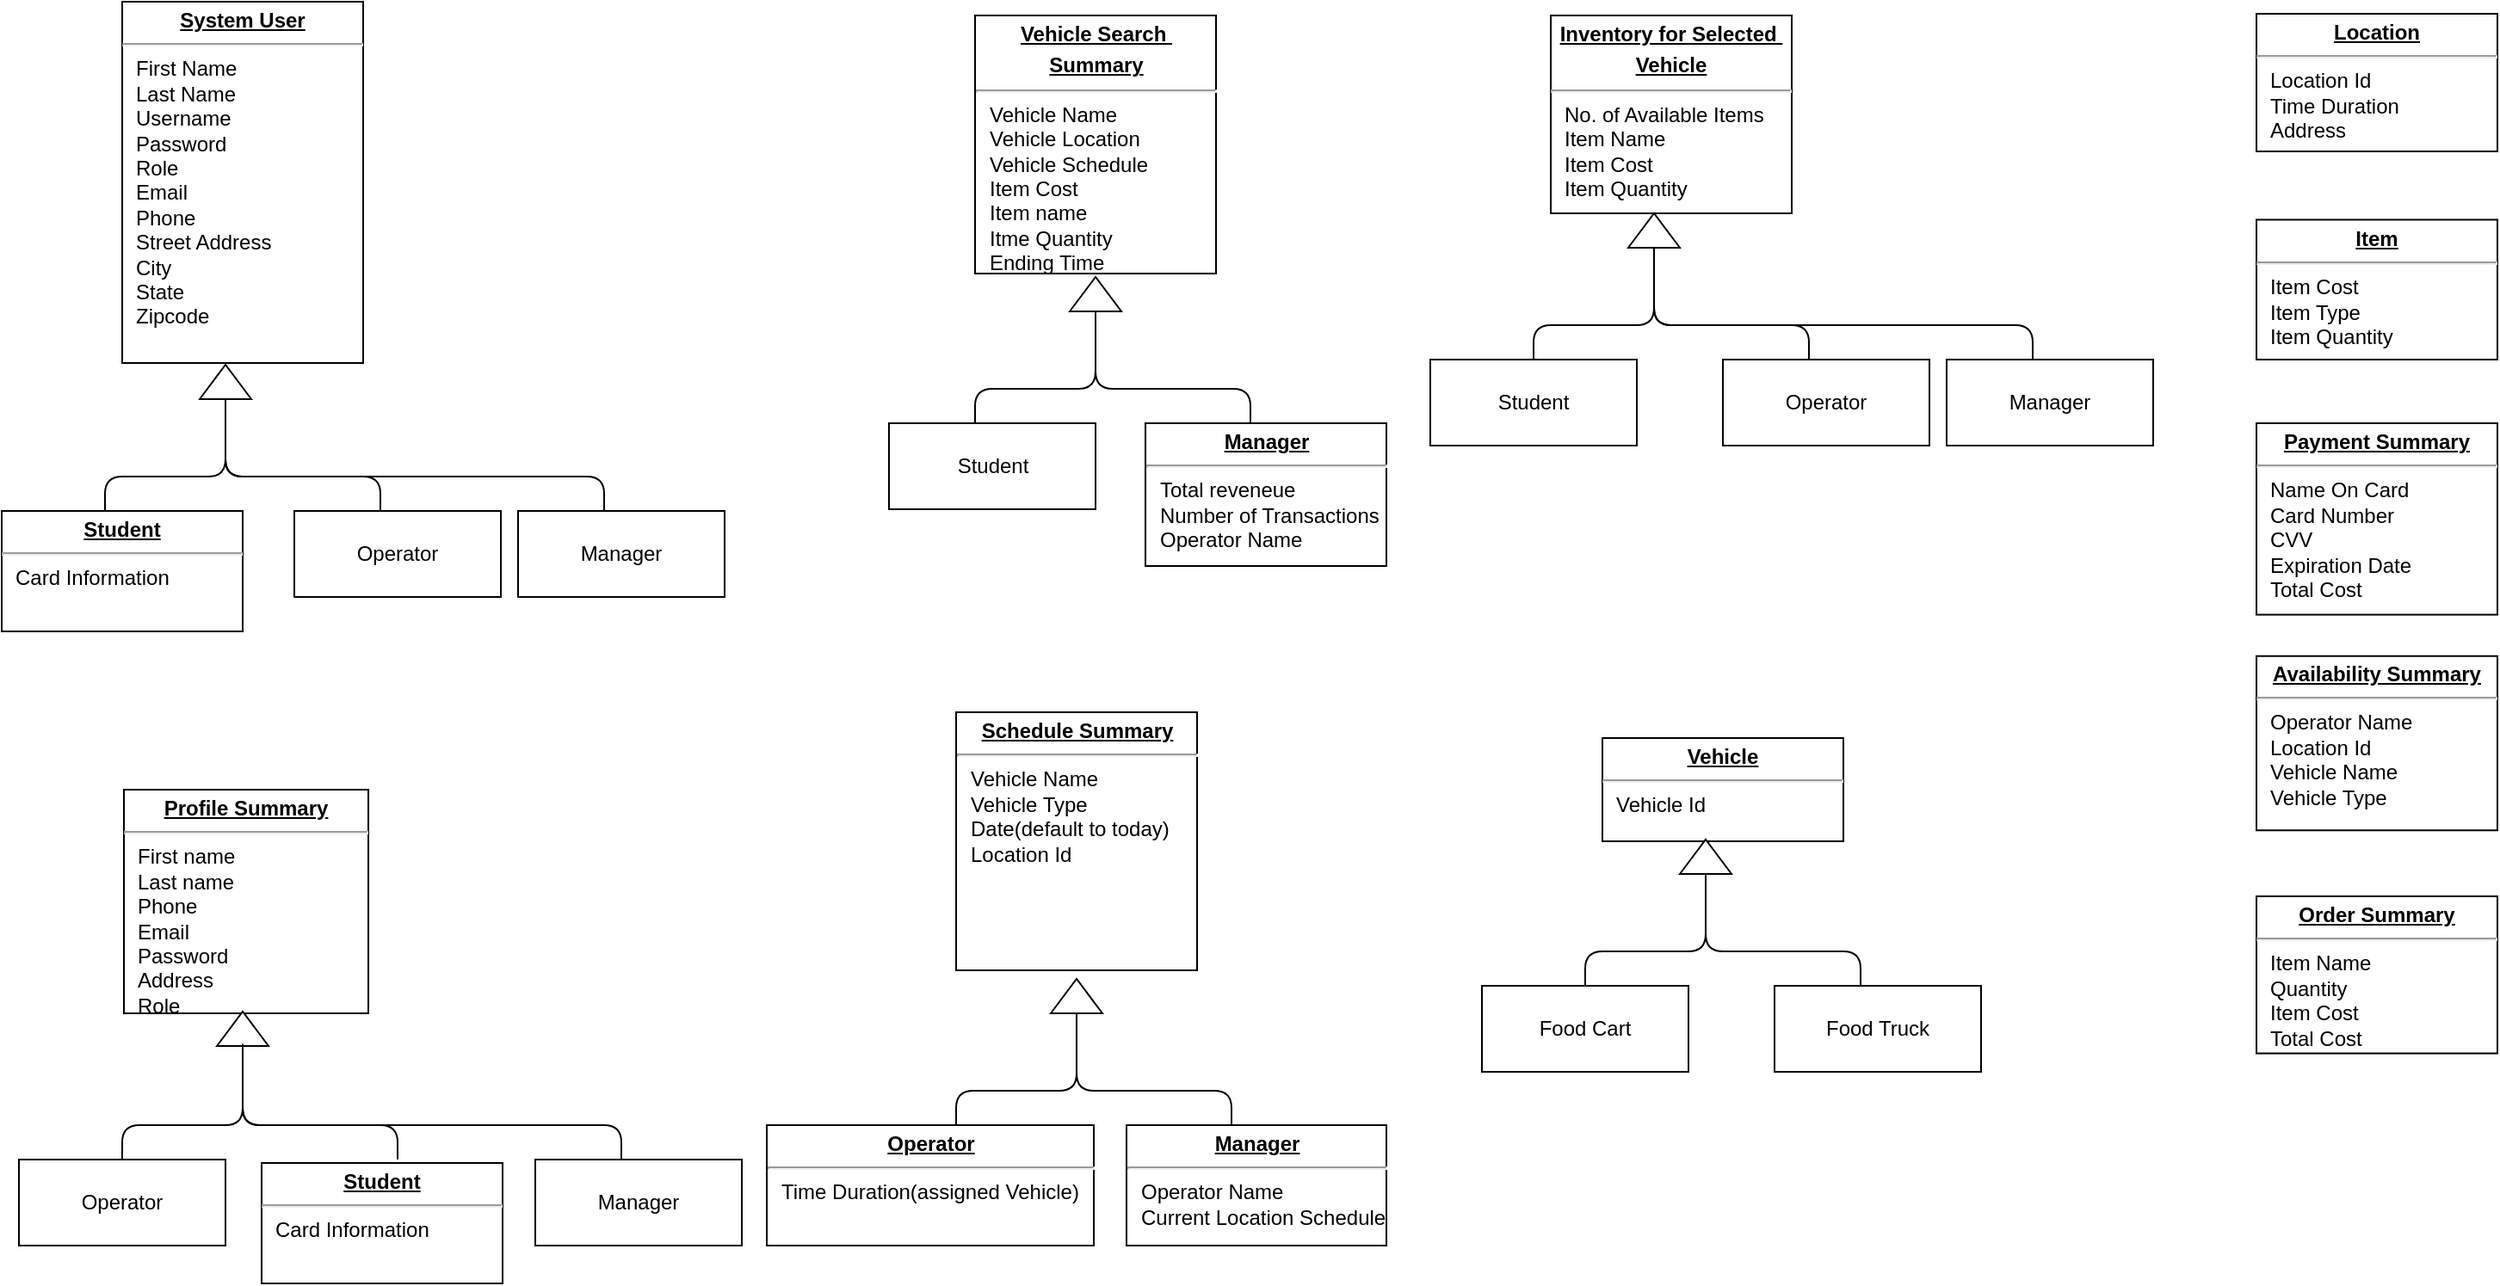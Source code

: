 <mxfile version="12.7.1" type="device"><diagram name="Page-1" id="a7904f86-f2b4-8e86-fa97-74104820619b"><mxGraphModel dx="1654" dy="807" grid="1" gridSize="10" guides="1" tooltips="1" connect="1" arrows="1" fold="1" page="1" pageScale="1" pageWidth="1700" pageHeight="1100" background="#ffffff" math="0" shadow="0"><root><mxCell id="0"/><mxCell id="1" parent="0"/><mxCell id="24794b860abc3c2d-1" value="&lt;p style=&quot;margin: 0px ; margin-top: 4px ; text-align: center ; text-decoration: underline&quot;&gt;&lt;b&gt;Vehicle&lt;/b&gt;&lt;/p&gt;&lt;hr&gt;&lt;p style=&quot;margin: 0px ; margin-left: 8px&quot;&gt;Vehicle Id&lt;br&gt;&lt;br&gt;&lt;/p&gt;" style="verticalAlign=top;align=left;overflow=fill;fontSize=12;fontFamily=Helvetica;html=1;rounded=0;shadow=0;comic=0;labelBackgroundColor=none;strokeWidth=1" parent="1" vertex="1"><mxGeometry x="940" y="430" width="140" height="60" as="geometry"/></mxCell><mxCell id="24794b860abc3c2d-16" value="&lt;p style=&quot;margin: 0px ; margin-top: 4px ; text-align: center ; text-decoration: underline&quot;&gt;&lt;b&gt;Location&lt;/b&gt;&lt;/p&gt;&lt;hr&gt;&lt;p style=&quot;margin: 0px ; margin-left: 8px&quot;&gt;Location Id&lt;/p&gt;&lt;p style=&quot;margin: 0px ; margin-left: 8px&quot;&gt;Time Duration&lt;/p&gt;&lt;p style=&quot;margin: 0px ; margin-left: 8px&quot;&gt;Address&lt;/p&gt;" style="verticalAlign=top;align=left;overflow=fill;fontSize=12;fontFamily=Helvetica;html=1;rounded=0;shadow=0;comic=0;labelBackgroundColor=none;strokeWidth=1" parent="1" vertex="1"><mxGeometry x="1320" y="9" width="140" height="80" as="geometry"/></mxCell><mxCell id="24794b860abc3c2d-17" value="&lt;p style=&quot;margin: 0px ; margin-top: 4px ; text-align: center ; text-decoration: underline&quot;&gt;&lt;b&gt;Item&lt;/b&gt;&lt;/p&gt;&lt;hr&gt;&lt;p style=&quot;margin: 0px ; margin-left: 8px&quot;&gt;Item Cost&lt;/p&gt;&lt;p style=&quot;margin: 0px ; margin-left: 8px&quot;&gt;Item Type&lt;/p&gt;&lt;p style=&quot;margin: 0px ; margin-left: 8px&quot;&gt;Item Quantity&lt;/p&gt;&lt;p style=&quot;margin: 0px ; margin-left: 8px&quot;&gt;&lt;br&gt;&lt;/p&gt;" style="verticalAlign=top;align=left;overflow=fill;fontSize=12;fontFamily=Helvetica;html=1;rounded=0;shadow=0;comic=0;labelBackgroundColor=none;strokeWidth=1" parent="1" vertex="1"><mxGeometry x="1320" y="128.71" width="140" height="81.29" as="geometry"/></mxCell><mxCell id="24794b860abc3c2d-18" value="&lt;p style=&quot;margin: 0px ; margin-top: 4px ; text-align: center ; text-decoration: underline&quot;&gt;&lt;b&gt;Vehicle Search&amp;nbsp;&lt;/b&gt;&lt;/p&gt;&lt;p style=&quot;margin: 0px ; margin-top: 4px ; text-align: center ; text-decoration: underline&quot;&gt;&lt;b&gt;Summary&lt;/b&gt;&lt;/p&gt;&lt;hr&gt;&lt;p style=&quot;margin: 0px ; margin-left: 8px&quot;&gt;Vehicle Name&lt;/p&gt;&lt;p style=&quot;margin: 0px ; margin-left: 8px&quot;&gt;Vehicle Location&lt;/p&gt;&lt;p style=&quot;margin: 0px ; margin-left: 8px&quot;&gt;Vehicle Schedule&lt;/p&gt;&lt;p style=&quot;margin: 0px ; margin-left: 8px&quot;&gt;Item Cost&lt;/p&gt;&lt;p style=&quot;margin: 0px ; margin-left: 8px&quot;&gt;Item name&lt;/p&gt;&lt;p style=&quot;margin: 0px ; margin-left: 8px&quot;&gt;Itme Quantity&lt;/p&gt;&lt;p style=&quot;margin: 0px ; margin-left: 8px&quot;&gt;Ending Time&lt;/p&gt;&lt;p style=&quot;margin: 0px ; margin-left: 8px&quot;&gt;&lt;br&gt;&lt;/p&gt;" style="verticalAlign=top;align=left;overflow=fill;fontSize=12;fontFamily=Helvetica;html=1;rounded=0;shadow=0;comic=0;labelBackgroundColor=none;strokeWidth=1" parent="1" vertex="1"><mxGeometry x="575.5" y="10" width="140" height="150" as="geometry"/></mxCell><mxCell id="24794b860abc3c2d-19" value="&lt;p style=&quot;margin: 0px ; margin-top: 4px ; text-align: center ; text-decoration: underline&quot;&gt;&lt;b&gt;Availability Summary&lt;/b&gt;&lt;/p&gt;&lt;hr&gt;&lt;p style=&quot;margin: 0px ; margin-left: 8px&quot;&gt;Operator Name&lt;/p&gt;&lt;p style=&quot;margin: 0px ; margin-left: 8px&quot;&gt;Location Id&lt;br&gt;&lt;/p&gt;&lt;p style=&quot;margin: 0px ; margin-left: 8px&quot;&gt;Vehicle Name&lt;/p&gt;&lt;p style=&quot;margin: 0px ; margin-left: 8px&quot;&gt;Vehicle Type&lt;/p&gt;" style="verticalAlign=top;align=left;overflow=fill;fontSize=12;fontFamily=Helvetica;html=1;rounded=0;shadow=0;comic=0;labelBackgroundColor=none;strokeWidth=1" parent="1" vertex="1"><mxGeometry x="1320" y="382.35" width="140" height="101.29" as="geometry"/></mxCell><mxCell id="24794b860abc3c2d-20" value="&lt;p style=&quot;margin: 0px ; margin-top: 4px ; text-align: center ; text-decoration: underline&quot;&gt;&lt;b&gt;Profile Summary&lt;/b&gt;&lt;/p&gt;&lt;hr&gt;&lt;p style=&quot;margin: 0px ; margin-left: 8px&quot;&gt;First name&lt;/p&gt;&lt;p style=&quot;margin: 0px ; margin-left: 8px&quot;&gt;Last name&lt;/p&gt;&lt;p style=&quot;margin: 0px ; margin-left: 8px&quot;&gt;Phone&lt;/p&gt;&lt;p style=&quot;margin: 0px ; margin-left: 8px&quot;&gt;Email&amp;nbsp;&lt;/p&gt;&lt;p style=&quot;margin: 0px ; margin-left: 8px&quot;&gt;Password&lt;/p&gt;&lt;p style=&quot;margin: 0px ; margin-left: 8px&quot;&gt;Address&lt;/p&gt;&lt;p style=&quot;margin: 0px ; margin-left: 8px&quot;&gt;Role&lt;/p&gt;&lt;p style=&quot;margin: 0px ; margin-left: 8px&quot;&gt;&lt;br&gt;&lt;/p&gt;" style="verticalAlign=top;align=left;overflow=fill;fontSize=12;fontFamily=Helvetica;html=1;rounded=0;shadow=0;comic=0;labelBackgroundColor=none;strokeWidth=1" parent="1" vertex="1"><mxGeometry x="81" y="460" width="142.01" height="130" as="geometry"/></mxCell><mxCell id="24794b860abc3c2d-21" value="&lt;p style=&quot;margin: 0px ; margin-top: 4px ; text-align: center ; text-decoration: underline&quot;&gt;&lt;b&gt;Payment Summary&lt;/b&gt;&lt;/p&gt;&lt;hr&gt;&lt;p style=&quot;margin: 0px ; margin-left: 8px&quot;&gt;Name On Card&lt;/p&gt;&lt;p style=&quot;margin: 0px ; margin-left: 8px&quot;&gt;Card Number&lt;/p&gt;&lt;p style=&quot;margin: 0px ; margin-left: 8px&quot;&gt;CVV&lt;br&gt;Expiration Date&lt;/p&gt;&lt;p style=&quot;margin: 0px ; margin-left: 8px&quot;&gt;Total Cost&lt;/p&gt;" style="verticalAlign=top;align=left;overflow=fill;fontSize=12;fontFamily=Helvetica;html=1;rounded=0;shadow=0;comic=0;labelBackgroundColor=none;strokeWidth=1" parent="1" vertex="1"><mxGeometry x="1320" y="247.0" width="140" height="111.29" as="geometry"/></mxCell><mxCell id="24794b860abc3c2d-22" value="&lt;p style=&quot;margin: 0px ; margin-top: 4px ; text-align: center ; text-decoration: underline&quot;&gt;&lt;b&gt;Schedule Summary&lt;/b&gt;&lt;/p&gt;&lt;hr&gt;&lt;p style=&quot;margin: 0px ; margin-left: 8px&quot;&gt;Vehicle Name&lt;/p&gt;&lt;p style=&quot;margin: 0px ; margin-left: 8px&quot;&gt;Vehicle Type&lt;/p&gt;&lt;p style=&quot;margin: 0px ; margin-left: 8px&quot;&gt;Date(default to today)&lt;/p&gt;&lt;p style=&quot;margin: 0px ; margin-left: 8px&quot;&gt;Location Id&lt;/p&gt;&lt;p style=&quot;margin: 0px ; margin-left: 8px&quot;&gt;&lt;br&gt;&lt;/p&gt;" style="verticalAlign=top;align=left;overflow=fill;fontSize=12;fontFamily=Helvetica;html=1;rounded=0;shadow=0;comic=0;labelBackgroundColor=none;strokeWidth=1" parent="1" vertex="1"><mxGeometry x="564.5" y="415.0" width="140" height="150" as="geometry"/></mxCell><mxCell id="24794b860abc3c2d-23" value="&lt;p style=&quot;margin: 0px ; margin-top: 4px ; text-align: center ; text-decoration: underline&quot;&gt;&lt;b&gt;Inventory for Selected&amp;nbsp;&lt;/b&gt;&lt;/p&gt;&lt;p style=&quot;margin: 0px ; margin-top: 4px ; text-align: center ; text-decoration: underline&quot;&gt;&lt;b&gt;Vehicle&lt;/b&gt;&lt;/p&gt;&lt;hr&gt;&lt;p style=&quot;margin: 0px ; margin-left: 8px&quot;&gt;No. of Available Items&lt;/p&gt;&lt;p style=&quot;margin: 0px ; margin-left: 8px&quot;&gt;Item Name&lt;/p&gt;&lt;p style=&quot;margin: 0px ; margin-left: 8px&quot;&gt;Item Cost&lt;/p&gt;&lt;p style=&quot;margin: 0px ; margin-left: 8px&quot;&gt;Item Quantity&lt;/p&gt;&lt;p style=&quot;margin: 0px ; margin-left: 8px&quot;&gt;&lt;br&gt;&lt;/p&gt;" style="verticalAlign=top;align=left;overflow=fill;fontSize=12;fontFamily=Helvetica;html=1;rounded=0;shadow=0;comic=0;labelBackgroundColor=none;strokeWidth=1" parent="1" vertex="1"><mxGeometry x="910" y="10" width="140" height="115" as="geometry"/></mxCell><mxCell id="24794b860abc3c2d-25" value="&lt;p style=&quot;margin: 0px ; margin-top: 4px ; text-align: center ; text-decoration: underline&quot;&gt;&lt;b&gt;Order Summary&lt;/b&gt;&lt;/p&gt;&lt;hr&gt;&lt;p style=&quot;margin: 0px ; margin-left: 8px&quot;&gt;Item Name&lt;/p&gt;&lt;p style=&quot;margin: 0px ; margin-left: 8px&quot;&gt;Quantity&lt;/p&gt;&lt;p style=&quot;margin: 0px ; margin-left: 8px&quot;&gt;Item Cost&lt;/p&gt;&lt;p style=&quot;margin: 0px ; margin-left: 8px&quot;&gt;Total Cost&lt;/p&gt;&lt;p style=&quot;margin: 0px ; margin-left: 8px&quot;&gt;&lt;br&gt;&lt;/p&gt;" style="verticalAlign=top;align=left;overflow=fill;fontSize=12;fontFamily=Helvetica;html=1;rounded=0;shadow=0;comic=0;labelBackgroundColor=none;strokeWidth=1" parent="1" vertex="1"><mxGeometry x="1320" y="522" width="140" height="91.29" as="geometry"/></mxCell><mxCell id="iztrB4X2HLfM13PMq95f-3" value="" style="triangle;whiteSpace=wrap;html=1;rotation=-90;" vertex="1" parent="1"><mxGeometry x="635.5" y="157" width="20" height="30" as="geometry"/></mxCell><mxCell id="iztrB4X2HLfM13PMq95f-4" value="Student" style="rounded=0;whiteSpace=wrap;html=1;" vertex="1" parent="1"><mxGeometry x="525.5" y="247" width="120" height="50" as="geometry"/></mxCell><mxCell id="iztrB4X2HLfM13PMq95f-7" value="" style="endArrow=none;html=1;entryX=0;entryY=0.5;entryDx=0;entryDy=0;" edge="1" parent="1" target="iztrB4X2HLfM13PMq95f-3"><mxGeometry width="50" height="50" relative="1" as="geometry"><mxPoint x="575.5" y="247" as="sourcePoint"/><mxPoint x="645.5" y="187" as="targetPoint"/><Array as="points"><mxPoint x="575.5" y="227"/><mxPoint x="645.5" y="227"/></Array></mxGeometry></mxCell><mxCell id="iztrB4X2HLfM13PMq95f-8" value="" style="endArrow=none;html=1;exitX=0.5;exitY=0;exitDx=0;exitDy=0;" edge="1" parent="1"><mxGeometry width="50" height="50" relative="1" as="geometry"><mxPoint x="735.5" y="247" as="sourcePoint"/><mxPoint x="645.5" y="182" as="targetPoint"/><Array as="points"><mxPoint x="735.5" y="227"/><mxPoint x="645.5" y="227"/></Array></mxGeometry></mxCell><mxCell id="iztrB4X2HLfM13PMq95f-10" value="&lt;p style=&quot;margin: 0px ; margin-top: 4px ; text-align: center ; text-decoration: underline&quot;&gt;&lt;b&gt;Manager&lt;/b&gt;&lt;/p&gt;&lt;hr&gt;&lt;p style=&quot;margin: 0px ; margin-left: 8px&quot;&gt;Total reveneue&lt;/p&gt;&lt;p style=&quot;margin: 0px ; margin-left: 8px&quot;&gt;Number of Transactions&lt;/p&gt;&lt;p style=&quot;margin: 0px ; margin-left: 8px&quot;&gt;Operator Name&lt;/p&gt;" style="verticalAlign=top;align=left;overflow=fill;fontSize=12;fontFamily=Helvetica;html=1;rounded=0;shadow=0;comic=0;labelBackgroundColor=none;strokeWidth=1" vertex="1" parent="1"><mxGeometry x="674.5" y="247" width="140" height="83" as="geometry"/></mxCell><mxCell id="iztrB4X2HLfM13PMq95f-11" value="" style="triangle;whiteSpace=wrap;html=1;rotation=-90;" vertex="1" parent="1"><mxGeometry x="960" y="120" width="20" height="30" as="geometry"/></mxCell><mxCell id="iztrB4X2HLfM13PMq95f-12" value="Student" style="rounded=0;whiteSpace=wrap;html=1;" vertex="1" parent="1"><mxGeometry x="840" y="210" width="120" height="50" as="geometry"/></mxCell><mxCell id="iztrB4X2HLfM13PMq95f-13" value="" style="endArrow=none;html=1;entryX=0;entryY=0.5;entryDx=0;entryDy=0;" edge="1" parent="1" target="iztrB4X2HLfM13PMq95f-11"><mxGeometry width="50" height="50" relative="1" as="geometry"><mxPoint x="900" y="210" as="sourcePoint"/><mxPoint x="970" y="150" as="targetPoint"/><Array as="points"><mxPoint x="900" y="190"/><mxPoint x="970" y="190"/></Array></mxGeometry></mxCell><mxCell id="iztrB4X2HLfM13PMq95f-14" value="" style="endArrow=none;html=1;exitX=0.5;exitY=0;exitDx=0;exitDy=0;" edge="1" parent="1"><mxGeometry width="50" height="50" relative="1" as="geometry"><mxPoint x="1060" y="210" as="sourcePoint"/><mxPoint x="970" y="145" as="targetPoint"/><Array as="points"><mxPoint x="1060" y="190"/><mxPoint x="970" y="190"/></Array></mxGeometry></mxCell><mxCell id="iztrB4X2HLfM13PMq95f-19" value="Operator" style="rounded=0;whiteSpace=wrap;html=1;" vertex="1" parent="1"><mxGeometry x="1010" y="210" width="120" height="50" as="geometry"/></mxCell><mxCell id="iztrB4X2HLfM13PMq95f-22" value="" style="endArrow=none;html=1;exitX=0.5;exitY=0;exitDx=0;exitDy=0;" edge="1" parent="1"><mxGeometry width="50" height="50" relative="1" as="geometry"><mxPoint x="1190" y="210" as="sourcePoint"/><mxPoint x="970" y="150" as="targetPoint"/><Array as="points"><mxPoint x="1190" y="190"/><mxPoint x="970" y="190"/></Array></mxGeometry></mxCell><mxCell id="iztrB4X2HLfM13PMq95f-23" value="Manager" style="rounded=0;whiteSpace=wrap;html=1;" vertex="1" parent="1"><mxGeometry x="1140" y="210" width="120" height="50" as="geometry"/></mxCell><mxCell id="iztrB4X2HLfM13PMq95f-25" value="" style="triangle;whiteSpace=wrap;html=1;rotation=-90;" vertex="1" parent="1"><mxGeometry x="990" y="484" width="20" height="30" as="geometry"/></mxCell><mxCell id="iztrB4X2HLfM13PMq95f-26" value="Food Cart" style="rounded=0;whiteSpace=wrap;html=1;" vertex="1" parent="1"><mxGeometry x="870" y="574" width="120" height="50" as="geometry"/></mxCell><mxCell id="iztrB4X2HLfM13PMq95f-27" value="" style="endArrow=none;html=1;entryX=0;entryY=0.5;entryDx=0;entryDy=0;" edge="1" parent="1" target="iztrB4X2HLfM13PMq95f-25"><mxGeometry width="50" height="50" relative="1" as="geometry"><mxPoint x="930" y="574" as="sourcePoint"/><mxPoint x="1000" y="514" as="targetPoint"/><Array as="points"><mxPoint x="930" y="554"/><mxPoint x="1000" y="554"/></Array></mxGeometry></mxCell><mxCell id="iztrB4X2HLfM13PMq95f-28" value="" style="endArrow=none;html=1;exitX=0.5;exitY=0;exitDx=0;exitDy=0;" edge="1" parent="1"><mxGeometry width="50" height="50" relative="1" as="geometry"><mxPoint x="1090" y="574" as="sourcePoint"/><mxPoint x="1000" y="509" as="targetPoint"/><Array as="points"><mxPoint x="1090" y="554"/><mxPoint x="1000" y="554"/></Array></mxGeometry></mxCell><mxCell id="iztrB4X2HLfM13PMq95f-29" value="Food Truck" style="rounded=0;whiteSpace=wrap;html=1;" vertex="1" parent="1"><mxGeometry x="1040" y="574" width="120" height="50" as="geometry"/></mxCell><mxCell id="iztrB4X2HLfM13PMq95f-32" value="" style="triangle;whiteSpace=wrap;html=1;rotation=-90;" vertex="1" parent="1"><mxGeometry x="624.5" y="565" width="20" height="30" as="geometry"/></mxCell><mxCell id="iztrB4X2HLfM13PMq95f-33" value="" style="endArrow=none;html=1;entryX=0;entryY=0.5;entryDx=0;entryDy=0;" edge="1" parent="1" target="iztrB4X2HLfM13PMq95f-32"><mxGeometry width="50" height="50" relative="1" as="geometry"><mxPoint x="564.5" y="655" as="sourcePoint"/><mxPoint x="634.5" y="595" as="targetPoint"/><Array as="points"><mxPoint x="564.5" y="635"/><mxPoint x="634.5" y="635"/></Array></mxGeometry></mxCell><mxCell id="iztrB4X2HLfM13PMq95f-34" value="" style="endArrow=none;html=1;exitX=0.5;exitY=0;exitDx=0;exitDy=0;" edge="1" parent="1"><mxGeometry width="50" height="50" relative="1" as="geometry"><mxPoint x="724.5" y="655" as="sourcePoint"/><mxPoint x="634.5" y="590" as="targetPoint"/><Array as="points"><mxPoint x="724.5" y="635"/><mxPoint x="634.5" y="635"/></Array></mxGeometry></mxCell><mxCell id="iztrB4X2HLfM13PMq95f-35" value="&lt;p style=&quot;margin: 0px ; margin-top: 4px ; text-align: center ; text-decoration: underline&quot;&gt;&lt;b&gt;Manager&lt;/b&gt;&lt;/p&gt;&lt;hr&gt;&lt;p style=&quot;margin: 0px ; margin-left: 8px&quot;&gt;Operator Name&lt;/p&gt;&lt;p style=&quot;margin: 0px ; margin-left: 8px&quot;&gt;Current Location Schedule&lt;br&gt;&lt;br&gt;&lt;/p&gt;" style="verticalAlign=top;align=left;overflow=fill;fontSize=12;fontFamily=Helvetica;html=1;rounded=0;shadow=0;comic=0;labelBackgroundColor=none;strokeWidth=1" vertex="1" parent="1"><mxGeometry x="663.5" y="655" width="151" height="70" as="geometry"/></mxCell><mxCell id="iztrB4X2HLfM13PMq95f-36" value="&lt;p style=&quot;margin: 0px ; margin-top: 4px ; text-align: center ; text-decoration: underline&quot;&gt;&lt;b&gt;Operator&lt;/b&gt;&lt;/p&gt;&lt;hr&gt;&lt;p style=&quot;margin: 0px ; margin-left: 8px&quot;&gt;Time Duration(assigned Vehicle)&lt;br&gt;&lt;br&gt;&lt;/p&gt;" style="verticalAlign=top;align=left;overflow=fill;fontSize=12;fontFamily=Helvetica;html=1;rounded=0;shadow=0;comic=0;labelBackgroundColor=none;strokeWidth=1" vertex="1" parent="1"><mxGeometry x="454.5" y="655" width="190" height="70" as="geometry"/></mxCell><mxCell id="iztrB4X2HLfM13PMq95f-78" value="Operator" style="rounded=0;whiteSpace=wrap;html=1;" vertex="1" parent="1"><mxGeometry x="20" y="675" width="120" height="50" as="geometry"/></mxCell><mxCell id="iztrB4X2HLfM13PMq95f-79" value="" style="endArrow=none;html=1;entryX=0;entryY=0.5;entryDx=0;entryDy=0;" edge="1" parent="1"><mxGeometry width="50" height="50" relative="1" as="geometry"><mxPoint x="80" y="675" as="sourcePoint"/><mxPoint x="150" y="610" as="targetPoint"/><Array as="points"><mxPoint x="80" y="655"/><mxPoint x="120" y="655"/><mxPoint x="150" y="655"/></Array></mxGeometry></mxCell><mxCell id="iztrB4X2HLfM13PMq95f-80" value="" style="endArrow=none;html=1;exitX=0.5;exitY=0;exitDx=0;exitDy=0;" edge="1" parent="1"><mxGeometry width="50" height="50" relative="1" as="geometry"><mxPoint x="240" y="675" as="sourcePoint"/><mxPoint x="150" y="610" as="targetPoint"/><Array as="points"><mxPoint x="240" y="655"/><mxPoint x="150" y="655"/></Array></mxGeometry></mxCell><mxCell id="iztrB4X2HLfM13PMq95f-83" value="Manager" style="rounded=0;whiteSpace=wrap;html=1;" vertex="1" parent="1"><mxGeometry x="320" y="675" width="120" height="50" as="geometry"/></mxCell><mxCell id="iztrB4X2HLfM13PMq95f-84" value="" style="triangle;whiteSpace=wrap;html=1;rotation=-90;" vertex="1" parent="1"><mxGeometry x="140" y="584" width="20" height="30" as="geometry"/></mxCell><mxCell id="iztrB4X2HLfM13PMq95f-86" value="" style="endArrow=none;html=1;exitX=0.5;exitY=0;exitDx=0;exitDy=0;" edge="1" parent="1"><mxGeometry width="50" height="50" relative="1" as="geometry"><mxPoint x="370" y="675" as="sourcePoint"/><mxPoint x="150" y="607.71" as="targetPoint"/><Array as="points"><mxPoint x="370" y="655"/><mxPoint x="150" y="655"/></Array></mxGeometry></mxCell><mxCell id="iztrB4X2HLfM13PMq95f-91" value="&lt;p style=&quot;margin: 0px ; margin-top: 4px ; text-align: center ; text-decoration: underline&quot;&gt;&lt;b&gt;Student&lt;/b&gt;&lt;/p&gt;&lt;hr&gt;&lt;p style=&quot;margin: 0px ; margin-left: 8px&quot;&gt;Card Information&lt;br&gt;&lt;br&gt;&lt;/p&gt;" style="verticalAlign=top;align=left;overflow=fill;fontSize=12;fontFamily=Helvetica;html=1;rounded=0;shadow=0;comic=0;labelBackgroundColor=none;strokeWidth=1" vertex="1" parent="1"><mxGeometry x="161" y="677" width="140" height="70" as="geometry"/></mxCell><mxCell id="iztrB4X2HLfM13PMq95f-93" value="" style="triangle;whiteSpace=wrap;html=1;rotation=-90;" vertex="1" parent="1"><mxGeometry x="130" y="208" width="20" height="30" as="geometry"/></mxCell><mxCell id="iztrB4X2HLfM13PMq95f-95" value="" style="endArrow=none;html=1;entryX=0;entryY=0.5;entryDx=0;entryDy=0;" edge="1" parent="1" target="iztrB4X2HLfM13PMq95f-93"><mxGeometry width="50" height="50" relative="1" as="geometry"><mxPoint x="70" y="298" as="sourcePoint"/><mxPoint x="140" y="238" as="targetPoint"/><Array as="points"><mxPoint x="70" y="278"/><mxPoint x="140" y="278"/></Array></mxGeometry></mxCell><mxCell id="iztrB4X2HLfM13PMq95f-96" value="" style="endArrow=none;html=1;exitX=0.5;exitY=0;exitDx=0;exitDy=0;" edge="1" parent="1"><mxGeometry width="50" height="50" relative="1" as="geometry"><mxPoint x="230" y="298" as="sourcePoint"/><mxPoint x="140" y="233" as="targetPoint"/><Array as="points"><mxPoint x="230" y="278"/><mxPoint x="140" y="278"/></Array></mxGeometry></mxCell><mxCell id="iztrB4X2HLfM13PMq95f-97" value="Operator" style="rounded=0;whiteSpace=wrap;html=1;" vertex="1" parent="1"><mxGeometry x="180" y="298" width="120" height="50" as="geometry"/></mxCell><mxCell id="iztrB4X2HLfM13PMq95f-98" value="" style="endArrow=none;html=1;exitX=0.5;exitY=0;exitDx=0;exitDy=0;" edge="1" parent="1"><mxGeometry width="50" height="50" relative="1" as="geometry"><mxPoint x="360" y="298" as="sourcePoint"/><mxPoint x="140" y="238" as="targetPoint"/><Array as="points"><mxPoint x="360" y="278"/><mxPoint x="140" y="278"/></Array></mxGeometry></mxCell><mxCell id="iztrB4X2HLfM13PMq95f-99" value="Manager" style="rounded=0;whiteSpace=wrap;html=1;" vertex="1" parent="1"><mxGeometry x="310" y="298" width="120" height="50" as="geometry"/></mxCell><mxCell id="iztrB4X2HLfM13PMq95f-100" value="&lt;p style=&quot;margin: 0px ; margin-top: 4px ; text-align: center ; text-decoration: underline&quot;&gt;&lt;b&gt;Student&lt;/b&gt;&lt;/p&gt;&lt;hr&gt;&lt;p style=&quot;margin: 0px ; margin-left: 8px&quot;&gt;Card Information&lt;br&gt;&lt;br&gt;&lt;/p&gt;" style="verticalAlign=top;align=left;overflow=fill;fontSize=12;fontFamily=Helvetica;html=1;rounded=0;shadow=0;comic=0;labelBackgroundColor=none;strokeWidth=1" vertex="1" parent="1"><mxGeometry x="10" y="298" width="140" height="70" as="geometry"/></mxCell><mxCell id="iztrB4X2HLfM13PMq95f-111" value="&lt;p style=&quot;margin: 0px ; margin-top: 4px ; text-align: center ; text-decoration: underline&quot;&gt;&lt;b&gt;System User&lt;/b&gt;&lt;/p&gt;&lt;hr&gt;&lt;p style=&quot;margin: 0px ; margin-left: 8px&quot;&gt;First Name&lt;/p&gt;&lt;p style=&quot;margin: 0px ; margin-left: 8px&quot;&gt;Last Name&lt;/p&gt;&lt;p style=&quot;margin: 0px ; margin-left: 8px&quot;&gt;Username&lt;/p&gt;&lt;p style=&quot;margin: 0px ; margin-left: 8px&quot;&gt;Password&lt;/p&gt;&lt;p style=&quot;margin: 0px ; margin-left: 8px&quot;&gt;Role&lt;/p&gt;&lt;p style=&quot;margin: 0px ; margin-left: 8px&quot;&gt;Email&lt;/p&gt;&lt;p style=&quot;margin: 0px ; margin-left: 8px&quot;&gt;Phone&lt;/p&gt;&lt;p style=&quot;margin: 0px ; margin-left: 8px&quot;&gt;Street Address&lt;/p&gt;&lt;p style=&quot;margin: 0px ; margin-left: 8px&quot;&gt;City&lt;/p&gt;&lt;p style=&quot;margin: 0px ; margin-left: 8px&quot;&gt;State&lt;/p&gt;&lt;p style=&quot;margin: 0px ; margin-left: 8px&quot;&gt;Zipcode&lt;/p&gt;" style="verticalAlign=top;align=left;overflow=fill;fontSize=12;fontFamily=Helvetica;html=1;rounded=0;shadow=0;comic=0;labelBackgroundColor=none;strokeWidth=1" vertex="1" parent="1"><mxGeometry x="80" y="2" width="140" height="210" as="geometry"/></mxCell></root></mxGraphModel></diagram></mxfile>